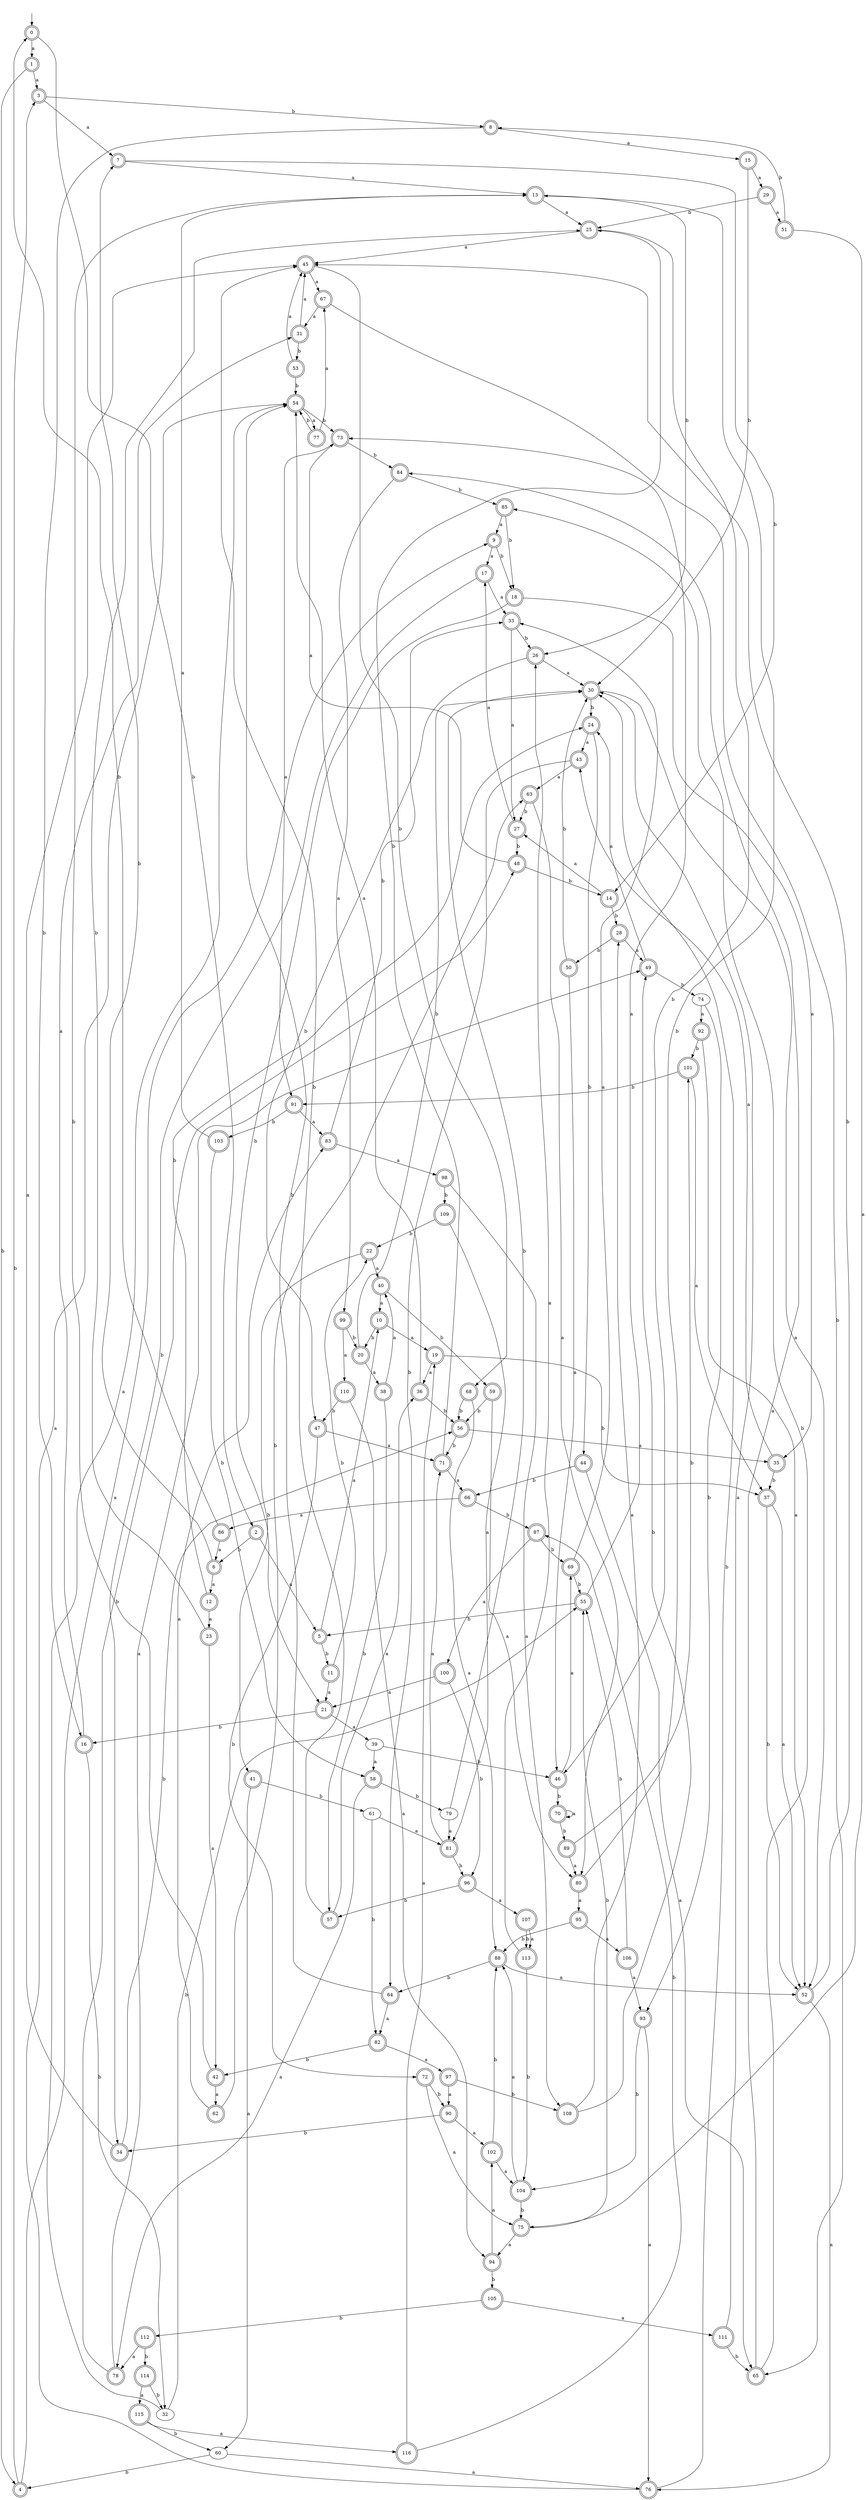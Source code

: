 digraph RandomDFA {
  __start0 [label="", shape=none];
  __start0 -> 0 [label=""];
  0 [shape=circle] [shape=doublecircle]
  0 -> 1 [label="a"]
  0 -> 2 [label="b"]
  1 [shape=doublecircle]
  1 -> 3 [label="a"]
  1 -> 4 [label="b"]
  2 [shape=doublecircle]
  2 -> 5 [label="a"]
  2 -> 6 [label="b"]
  3 [shape=doublecircle]
  3 -> 7 [label="a"]
  3 -> 8 [label="b"]
  4 [shape=doublecircle]
  4 -> 9 [label="a"]
  4 -> 3 [label="b"]
  5 [shape=doublecircle]
  5 -> 10 [label="a"]
  5 -> 11 [label="b"]
  6 [shape=doublecircle]
  6 -> 12 [label="a"]
  6 -> 7 [label="b"]
  7 [shape=doublecircle]
  7 -> 13 [label="a"]
  7 -> 14 [label="b"]
  8 [shape=doublecircle]
  8 -> 15 [label="a"]
  8 -> 16 [label="b"]
  9 [shape=doublecircle]
  9 -> 17 [label="a"]
  9 -> 18 [label="b"]
  10 [shape=doublecircle]
  10 -> 19 [label="a"]
  10 -> 20 [label="b"]
  11 [shape=doublecircle]
  11 -> 21 [label="a"]
  11 -> 22 [label="b"]
  12 [shape=doublecircle]
  12 -> 23 [label="a"]
  12 -> 24 [label="b"]
  13 [shape=doublecircle]
  13 -> 25 [label="a"]
  13 -> 26 [label="b"]
  14 [shape=doublecircle]
  14 -> 27 [label="a"]
  14 -> 28 [label="b"]
  15 [shape=doublecircle]
  15 -> 29 [label="a"]
  15 -> 30 [label="b"]
  16 [shape=doublecircle]
  16 -> 31 [label="a"]
  16 -> 32 [label="b"]
  17 [shape=doublecircle]
  17 -> 33 [label="a"]
  17 -> 34 [label="b"]
  18 [shape=doublecircle]
  18 -> 35 [label="a"]
  18 -> 21 [label="b"]
  19 [shape=doublecircle]
  19 -> 36 [label="a"]
  19 -> 37 [label="b"]
  20 [shape=doublecircle]
  20 -> 38 [label="a"]
  20 -> 30 [label="b"]
  21 [shape=doublecircle]
  21 -> 39 [label="a"]
  21 -> 16 [label="b"]
  22 [shape=doublecircle]
  22 -> 40 [label="a"]
  22 -> 41 [label="b"]
  23 [shape=doublecircle]
  23 -> 42 [label="a"]
  23 -> 25 [label="b"]
  24 [shape=doublecircle]
  24 -> 43 [label="a"]
  24 -> 44 [label="b"]
  25 [shape=doublecircle]
  25 -> 45 [label="a"]
  25 -> 46 [label="b"]
  26 [shape=doublecircle]
  26 -> 30 [label="a"]
  26 -> 47 [label="b"]
  27 [shape=doublecircle]
  27 -> 17 [label="a"]
  27 -> 48 [label="b"]
  28 [shape=doublecircle]
  28 -> 49 [label="a"]
  28 -> 50 [label="b"]
  29 [shape=doublecircle]
  29 -> 51 [label="a"]
  29 -> 25 [label="b"]
  30 [shape=doublecircle]
  30 -> 52 [label="a"]
  30 -> 24 [label="b"]
  31 [shape=doublecircle]
  31 -> 45 [label="a"]
  31 -> 53 [label="b"]
  32
  32 -> 54 [label="a"]
  32 -> 55 [label="b"]
  33 [shape=doublecircle]
  33 -> 27 [label="a"]
  33 -> 26 [label="b"]
  34 [shape=doublecircle]
  34 -> 45 [label="a"]
  34 -> 56 [label="b"]
  35 [shape=doublecircle]
  35 -> 43 [label="a"]
  35 -> 37 [label="b"]
  36 [shape=doublecircle]
  36 -> 54 [label="a"]
  36 -> 56 [label="b"]
  37 [shape=doublecircle]
  37 -> 52 [label="a"]
  37 -> 52 [label="b"]
  38 [shape=doublecircle]
  38 -> 40 [label="a"]
  38 -> 57 [label="b"]
  39
  39 -> 58 [label="a"]
  39 -> 46 [label="b"]
  40 [shape=doublecircle]
  40 -> 10 [label="a"]
  40 -> 59 [label="b"]
  41 [shape=doublecircle]
  41 -> 60 [label="a"]
  41 -> 61 [label="b"]
  42 [shape=doublecircle]
  42 -> 62 [label="a"]
  42 -> 13 [label="b"]
  43 [shape=doublecircle]
  43 -> 63 [label="a"]
  43 -> 64 [label="b"]
  44 [shape=doublecircle]
  44 -> 65 [label="a"]
  44 -> 66 [label="b"]
  45 [shape=doublecircle]
  45 -> 67 [label="a"]
  45 -> 68 [label="b"]
  46 [shape=doublecircle]
  46 -> 69 [label="a"]
  46 -> 70 [label="b"]
  47 [shape=doublecircle]
  47 -> 71 [label="a"]
  47 -> 72 [label="b"]
  48 [shape=doublecircle]
  48 -> 73 [label="a"]
  48 -> 14 [label="b"]
  49 [shape=doublecircle]
  49 -> 24 [label="a"]
  49 -> 74 [label="b"]
  50 [shape=doublecircle]
  50 -> 46 [label="a"]
  50 -> 30 [label="b"]
  51 [shape=doublecircle]
  51 -> 75 [label="a"]
  51 -> 8 [label="b"]
  52 [shape=doublecircle]
  52 -> 76 [label="a"]
  52 -> 45 [label="b"]
  53 [shape=doublecircle]
  53 -> 45 [label="a"]
  53 -> 54 [label="b"]
  54 [shape=doublecircle]
  54 -> 77 [label="a"]
  54 -> 73 [label="b"]
  55 [shape=doublecircle]
  55 -> 73 [label="a"]
  55 -> 5 [label="b"]
  56 [shape=doublecircle]
  56 -> 35 [label="a"]
  56 -> 71 [label="b"]
  57 [shape=doublecircle]
  57 -> 36 [label="a"]
  57 -> 45 [label="b"]
  58 [shape=doublecircle]
  58 -> 78 [label="a"]
  58 -> 79 [label="b"]
  59 [shape=doublecircle]
  59 -> 80 [label="a"]
  59 -> 56 [label="b"]
  60
  60 -> 76 [label="a"]
  60 -> 4 [label="b"]
  61
  61 -> 81 [label="a"]
  61 -> 82 [label="b"]
  62 [shape=doublecircle]
  62 -> 83 [label="a"]
  62 -> 63 [label="b"]
  63 [shape=doublecircle]
  63 -> 80 [label="a"]
  63 -> 27 [label="b"]
  64 [shape=doublecircle]
  64 -> 82 [label="a"]
  64 -> 54 [label="b"]
  65 [shape=doublecircle]
  65 -> 84 [label="a"]
  65 -> 85 [label="b"]
  66 [shape=doublecircle]
  66 -> 86 [label="a"]
  66 -> 87 [label="b"]
  67 [shape=doublecircle]
  67 -> 31 [label="a"]
  67 -> 65 [label="b"]
  68 [shape=doublecircle]
  68 -> 88 [label="a"]
  68 -> 56 [label="b"]
  69 [shape=doublecircle]
  69 -> 33 [label="a"]
  69 -> 55 [label="b"]
  70 [shape=doublecircle]
  70 -> 70 [label="a"]
  70 -> 89 [label="b"]
  71 [shape=doublecircle]
  71 -> 66 [label="a"]
  71 -> 25 [label="b"]
  72 [shape=doublecircle]
  72 -> 75 [label="a"]
  72 -> 90 [label="b"]
  73 [shape=doublecircle]
  73 -> 91 [label="a"]
  73 -> 84 [label="b"]
  74
  74 -> 92 [label="a"]
  74 -> 93 [label="b"]
  75 [shape=doublecircle]
  75 -> 94 [label="a"]
  75 -> 55 [label="b"]
  76 [shape=doublecircle]
  76 -> 54 [label="a"]
  76 -> 30 [label="b"]
  77 [shape=doublecircle]
  77 -> 67 [label="a"]
  77 -> 54 [label="b"]
  78 [shape=doublecircle]
  78 -> 49 [label="a"]
  78 -> 48 [label="b"]
  79
  79 -> 81 [label="a"]
  79 -> 30 [label="b"]
  80 [shape=doublecircle]
  80 -> 95 [label="a"]
  80 -> 13 [label="b"]
  81 [shape=doublecircle]
  81 -> 71 [label="a"]
  81 -> 96 [label="b"]
  82 [shape=doublecircle]
  82 -> 97 [label="a"]
  82 -> 42 [label="b"]
  83 [shape=doublecircle]
  83 -> 98 [label="a"]
  83 -> 33 [label="b"]
  84 [shape=doublecircle]
  84 -> 99 [label="a"]
  84 -> 85 [label="b"]
  85 [shape=doublecircle]
  85 -> 9 [label="a"]
  85 -> 18 [label="b"]
  86 [shape=doublecircle]
  86 -> 6 [label="a"]
  86 -> 0 [label="b"]
  87 [shape=doublecircle]
  87 -> 100 [label="a"]
  87 -> 69 [label="b"]
  88 [shape=doublecircle]
  88 -> 52 [label="a"]
  88 -> 64 [label="b"]
  89 [shape=doublecircle]
  89 -> 80 [label="a"]
  89 -> 101 [label="b"]
  90 [shape=doublecircle]
  90 -> 102 [label="a"]
  90 -> 34 [label="b"]
  91 [shape=doublecircle]
  91 -> 83 [label="a"]
  91 -> 103 [label="b"]
  92 [shape=doublecircle]
  92 -> 52 [label="a"]
  92 -> 101 [label="b"]
  93 [shape=doublecircle]
  93 -> 76 [label="a"]
  93 -> 104 [label="b"]
  94 [shape=doublecircle]
  94 -> 102 [label="a"]
  94 -> 105 [label="b"]
  95 [shape=doublecircle]
  95 -> 106 [label="a"]
  95 -> 88 [label="b"]
  96 [shape=doublecircle]
  96 -> 107 [label="a"]
  96 -> 57 [label="b"]
  97 [shape=doublecircle]
  97 -> 90 [label="a"]
  97 -> 108 [label="b"]
  98 [shape=doublecircle]
  98 -> 108 [label="a"]
  98 -> 109 [label="b"]
  99 [shape=doublecircle]
  99 -> 110 [label="a"]
  99 -> 20 [label="b"]
  100 [shape=doublecircle]
  100 -> 21 [label="a"]
  100 -> 96 [label="b"]
  101 [shape=doublecircle]
  101 -> 37 [label="a"]
  101 -> 91 [label="b"]
  102 [shape=doublecircle]
  102 -> 104 [label="a"]
  102 -> 88 [label="b"]
  103 [shape=doublecircle]
  103 -> 13 [label="a"]
  103 -> 58 [label="b"]
  104 [shape=doublecircle]
  104 -> 88 [label="a"]
  104 -> 75 [label="b"]
  105 [shape=doublecircle]
  105 -> 111 [label="a"]
  105 -> 112 [label="b"]
  106 [shape=doublecircle]
  106 -> 93 [label="a"]
  106 -> 55 [label="b"]
  107 [shape=doublecircle]
  107 -> 113 [label="a"]
  107 -> 113 [label="b"]
  108 [shape=doublecircle]
  108 -> 28 [label="a"]
  108 -> 49 [label="b"]
  109 [shape=doublecircle]
  109 -> 81 [label="a"]
  109 -> 22 [label="b"]
  110 [shape=doublecircle]
  110 -> 94 [label="a"]
  110 -> 47 [label="b"]
  111 [shape=doublecircle]
  111 -> 30 [label="a"]
  111 -> 65 [label="b"]
  112 [shape=doublecircle]
  112 -> 78 [label="a"]
  112 -> 114 [label="b"]
  113 [shape=doublecircle]
  113 -> 26 [label="a"]
  113 -> 104 [label="b"]
  114 [shape=doublecircle]
  114 -> 115 [label="a"]
  114 -> 32 [label="b"]
  115 [shape=doublecircle]
  115 -> 116 [label="a"]
  115 -> 60 [label="b"]
  116 [shape=doublecircle]
  116 -> 19 [label="a"]
  116 -> 87 [label="b"]
}
